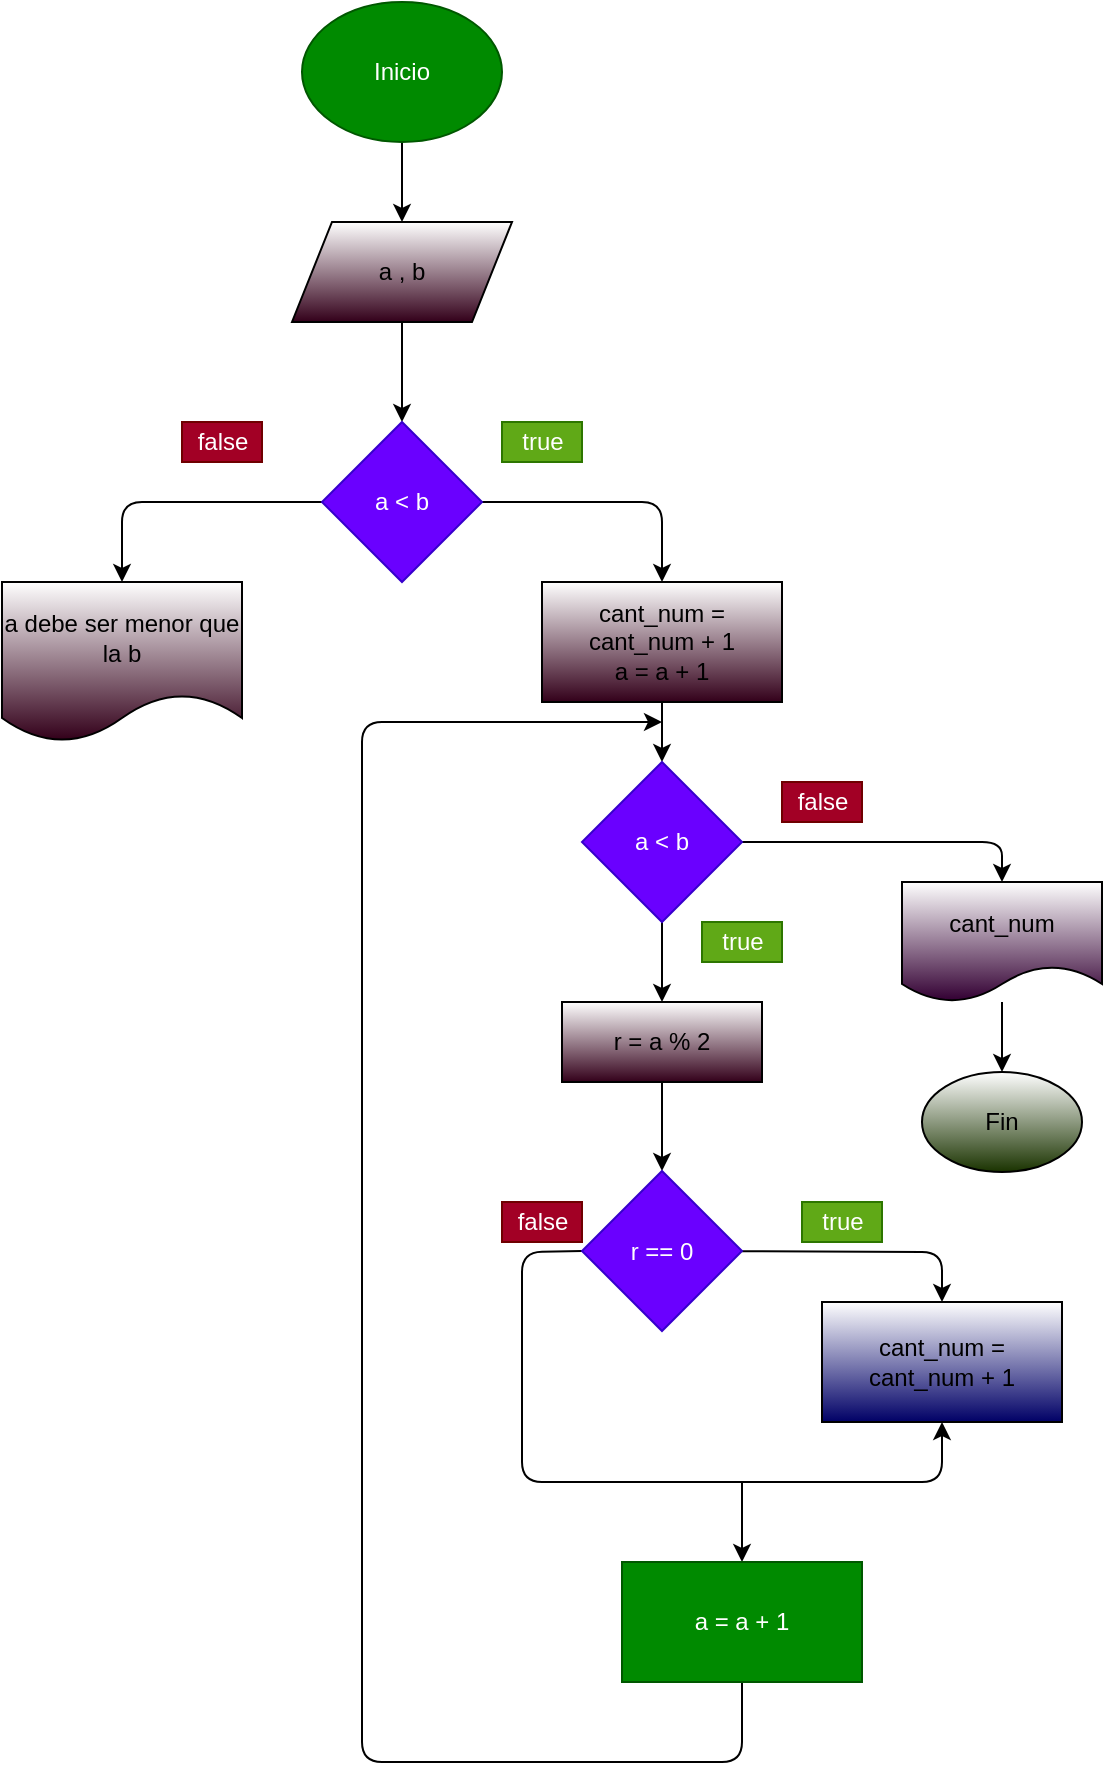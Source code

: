 <mxfile>
    <diagram id="iLj41Mz4-jB8T09Qugla" name="Página-1">
        <mxGraphModel dx="422" dy="304" grid="1" gridSize="10" guides="1" tooltips="1" connect="1" arrows="1" fold="1" page="1" pageScale="1" pageWidth="827" pageHeight="1169" math="0" shadow="0">
            <root>
                <mxCell id="0"/>
                <mxCell id="1" parent="0"/>
                <mxCell id="4" value="" style="edgeStyle=none;html=1;" edge="1" parent="1" source="2" target="3">
                    <mxGeometry relative="1" as="geometry"/>
                </mxCell>
                <mxCell id="2" value="Inicio" style="ellipse;whiteSpace=wrap;html=1;fillColor=#008a00;fontColor=#ffffff;strokeColor=#005700;" vertex="1" parent="1">
                    <mxGeometry x="260" width="100" height="70" as="geometry"/>
                </mxCell>
                <mxCell id="6" value="" style="edgeStyle=none;html=1;" edge="1" parent="1" source="3" target="5">
                    <mxGeometry relative="1" as="geometry"/>
                </mxCell>
                <mxCell id="3" value="a , b" style="shape=parallelogram;perimeter=parallelogramPerimeter;whiteSpace=wrap;html=1;fixedSize=1;gradientColor=#33001A;" vertex="1" parent="1">
                    <mxGeometry x="255" y="110" width="110" height="50" as="geometry"/>
                </mxCell>
                <mxCell id="8" value="" style="edgeStyle=none;html=1;" edge="1" parent="1" source="5" target="7">
                    <mxGeometry relative="1" as="geometry">
                        <Array as="points">
                            <mxPoint x="440" y="250"/>
                        </Array>
                    </mxGeometry>
                </mxCell>
                <mxCell id="10" value="" style="edgeStyle=none;html=1;" edge="1" parent="1" source="5" target="9">
                    <mxGeometry relative="1" as="geometry">
                        <Array as="points">
                            <mxPoint x="170" y="250"/>
                        </Array>
                    </mxGeometry>
                </mxCell>
                <mxCell id="5" value="a &amp;lt; b" style="rhombus;whiteSpace=wrap;html=1;fillColor=#6a00ff;fontColor=#ffffff;strokeColor=#3700CC;" vertex="1" parent="1">
                    <mxGeometry x="270" y="210" width="80" height="80" as="geometry"/>
                </mxCell>
                <mxCell id="12" value="" style="edgeStyle=none;html=1;" edge="1" parent="1" source="7" target="11">
                    <mxGeometry relative="1" as="geometry"/>
                </mxCell>
                <mxCell id="7" value="cant_num = cant_num + 1&lt;br&gt;a = a + 1" style="whiteSpace=wrap;html=1;gradientColor=#33001A;" vertex="1" parent="1">
                    <mxGeometry x="380" y="290" width="120" height="60" as="geometry"/>
                </mxCell>
                <mxCell id="9" value="a debe ser menor que la b" style="shape=document;whiteSpace=wrap;html=1;boundedLbl=1;gradientColor=#33001A;" vertex="1" parent="1">
                    <mxGeometry x="110" y="290" width="120" height="80" as="geometry"/>
                </mxCell>
                <mxCell id="14" value="" style="edgeStyle=none;html=1;" edge="1" parent="1" source="11">
                    <mxGeometry relative="1" as="geometry">
                        <mxPoint x="610" y="440" as="targetPoint"/>
                        <Array as="points">
                            <mxPoint x="610" y="420"/>
                        </Array>
                    </mxGeometry>
                </mxCell>
                <mxCell id="17" value="" style="edgeStyle=none;html=1;" edge="1" parent="1" source="11" target="16">
                    <mxGeometry relative="1" as="geometry"/>
                </mxCell>
                <mxCell id="11" value="a &amp;lt; b" style="rhombus;whiteSpace=wrap;html=1;fillColor=#6a00ff;fontColor=#ffffff;strokeColor=#3700CC;" vertex="1" parent="1">
                    <mxGeometry x="400" y="380" width="80" height="80" as="geometry"/>
                </mxCell>
                <mxCell id="23" value="" style="edgeStyle=none;html=1;" edge="1" parent="1" source="13" target="22">
                    <mxGeometry relative="1" as="geometry"/>
                </mxCell>
                <mxCell id="13" value="cant_num" style="shape=document;whiteSpace=wrap;html=1;boundedLbl=1;gradientColor=#330033;" vertex="1" parent="1">
                    <mxGeometry x="560" y="440" width="100" height="60" as="geometry"/>
                </mxCell>
                <mxCell id="15" value="false" style="text;html=1;align=center;verticalAlign=middle;resizable=0;points=[];autosize=1;strokeColor=#6F0000;fillColor=#a20025;fontColor=#ffffff;" vertex="1" parent="1">
                    <mxGeometry x="500" y="390" width="40" height="20" as="geometry"/>
                </mxCell>
                <mxCell id="19" value="" style="edgeStyle=none;html=1;" edge="1" parent="1" source="16" target="18">
                    <mxGeometry relative="1" as="geometry"/>
                </mxCell>
                <mxCell id="16" value="r = a % 2" style="whiteSpace=wrap;html=1;gradientColor=#33001A;" vertex="1" parent="1">
                    <mxGeometry x="390" y="500" width="100" height="40" as="geometry"/>
                </mxCell>
                <mxCell id="21" value="" style="edgeStyle=none;html=1;entryX=0.5;entryY=0;entryDx=0;entryDy=0;" edge="1" parent="1" source="18" target="20">
                    <mxGeometry relative="1" as="geometry">
                        <Array as="points">
                            <mxPoint x="580" y="625"/>
                        </Array>
                    </mxGeometry>
                </mxCell>
                <mxCell id="25" style="edgeStyle=none;html=1;exitX=0;exitY=0.5;exitDx=0;exitDy=0;entryX=0.5;entryY=1;entryDx=0;entryDy=0;" edge="1" parent="1" source="18" target="20">
                    <mxGeometry relative="1" as="geometry">
                        <Array as="points">
                            <mxPoint x="370" y="625"/>
                            <mxPoint x="370" y="740"/>
                            <mxPoint x="580" y="740"/>
                        </Array>
                    </mxGeometry>
                </mxCell>
                <mxCell id="18" value="r == 0" style="rhombus;whiteSpace=wrap;html=1;fillColor=#6a00ff;fontColor=#ffffff;strokeColor=#3700CC;" vertex="1" parent="1">
                    <mxGeometry x="400" y="584.5" width="80" height="80" as="geometry"/>
                </mxCell>
                <mxCell id="20" value="cant_num = cant_num + 1" style="whiteSpace=wrap;html=1;gradientColor=#000066;" vertex="1" parent="1">
                    <mxGeometry x="520" y="650" width="120" height="60" as="geometry"/>
                </mxCell>
                <mxCell id="22" value="Fin" style="ellipse;whiteSpace=wrap;html=1;gradientColor=#1A3300;" vertex="1" parent="1">
                    <mxGeometry x="570" y="535" width="80" height="50" as="geometry"/>
                </mxCell>
                <mxCell id="24" value="true" style="text;html=1;align=center;verticalAlign=middle;resizable=0;points=[];autosize=1;strokeColor=#2D7600;fillColor=#60a917;fontColor=#ffffff;" vertex="1" parent="1">
                    <mxGeometry x="510" y="600" width="40" height="20" as="geometry"/>
                </mxCell>
                <mxCell id="26" value="" style="endArrow=classic;html=1;" edge="1" parent="1">
                    <mxGeometry width="50" height="50" relative="1" as="geometry">
                        <mxPoint x="480" y="740" as="sourcePoint"/>
                        <mxPoint x="480" y="780" as="targetPoint"/>
                    </mxGeometry>
                </mxCell>
                <mxCell id="28" style="edgeStyle=none;html=1;exitX=0.5;exitY=1;exitDx=0;exitDy=0;" edge="1" parent="1" source="27">
                    <mxGeometry relative="1" as="geometry">
                        <mxPoint x="440" y="360" as="targetPoint"/>
                        <Array as="points">
                            <mxPoint x="480" y="880"/>
                            <mxPoint x="290" y="880"/>
                            <mxPoint x="290" y="360"/>
                        </Array>
                    </mxGeometry>
                </mxCell>
                <mxCell id="27" value="a = a + 1" style="rounded=0;whiteSpace=wrap;html=1;fillColor=#008a00;fontColor=#ffffff;strokeColor=#005700;" vertex="1" parent="1">
                    <mxGeometry x="420" y="780" width="120" height="60" as="geometry"/>
                </mxCell>
                <mxCell id="29" value="false" style="text;html=1;align=center;verticalAlign=middle;resizable=0;points=[];autosize=1;strokeColor=#6F0000;fillColor=#a20025;fontColor=#ffffff;" vertex="1" parent="1">
                    <mxGeometry x="360" y="600" width="40" height="20" as="geometry"/>
                </mxCell>
                <mxCell id="30" value="true" style="text;html=1;align=center;verticalAlign=middle;resizable=0;points=[];autosize=1;strokeColor=#2D7600;fillColor=#60a917;fontColor=#ffffff;" vertex="1" parent="1">
                    <mxGeometry x="460" y="460" width="40" height="20" as="geometry"/>
                </mxCell>
                <mxCell id="32" value="true" style="text;html=1;align=center;verticalAlign=middle;resizable=0;points=[];autosize=1;strokeColor=#2D7600;fillColor=#60a917;fontColor=#ffffff;" vertex="1" parent="1">
                    <mxGeometry x="360" y="210" width="40" height="20" as="geometry"/>
                </mxCell>
                <mxCell id="33" value="false" style="text;html=1;align=center;verticalAlign=middle;resizable=0;points=[];autosize=1;strokeColor=#6F0000;fillColor=#a20025;fontColor=#ffffff;" vertex="1" parent="1">
                    <mxGeometry x="200" y="210" width="40" height="20" as="geometry"/>
                </mxCell>
            </root>
        </mxGraphModel>
    </diagram>
</mxfile>